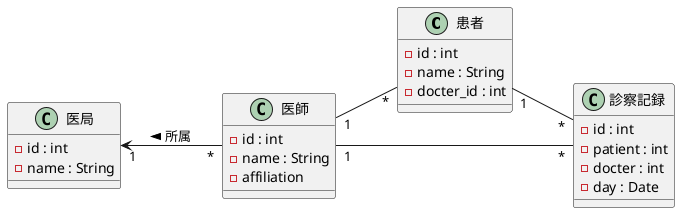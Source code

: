 @startuml 診察記録
    left to right direction
    class 患者 {
        - id : int
        - name : String
        -docter_id : int
    }  

    class 医師 {
        - id : int
        - name : String
        - affiliation 
    }

    class 診察記録 {
        - id : int
        - patient : int
        - docter : int
        - day : Date
    }

    class 医局 {
        - id : int
        - name : String
    }

    医師 "1" -- "*" 患者
    医師 "1" -- "*" 診察記録
    患者 "1" -- "*" 診察記録
    医局 "1" <-- "*" 医師:所属 <

@enduml